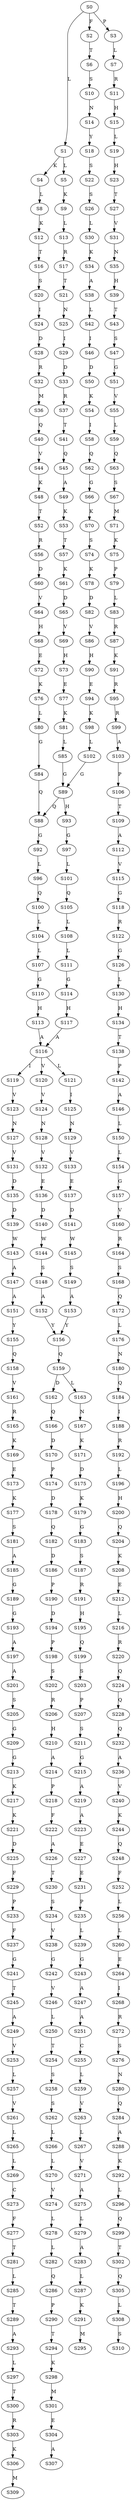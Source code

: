 strict digraph  {
	S0 -> S1 [ label = L ];
	S0 -> S2 [ label = F ];
	S0 -> S3 [ label = P ];
	S1 -> S4 [ label = K ];
	S1 -> S5 [ label = L ];
	S2 -> S6 [ label = T ];
	S3 -> S7 [ label = L ];
	S4 -> S8 [ label = L ];
	S5 -> S9 [ label = K ];
	S6 -> S10 [ label = S ];
	S7 -> S11 [ label = R ];
	S8 -> S12 [ label = K ];
	S9 -> S13 [ label = L ];
	S10 -> S14 [ label = N ];
	S11 -> S15 [ label = H ];
	S12 -> S16 [ label = T ];
	S13 -> S17 [ label = R ];
	S14 -> S18 [ label = Y ];
	S15 -> S19 [ label = L ];
	S16 -> S20 [ label = S ];
	S17 -> S21 [ label = T ];
	S18 -> S22 [ label = S ];
	S19 -> S23 [ label = H ];
	S20 -> S24 [ label = I ];
	S21 -> S25 [ label = N ];
	S22 -> S26 [ label = S ];
	S23 -> S27 [ label = T ];
	S24 -> S28 [ label = D ];
	S25 -> S29 [ label = I ];
	S26 -> S30 [ label = L ];
	S27 -> S31 [ label = V ];
	S28 -> S32 [ label = R ];
	S29 -> S33 [ label = D ];
	S30 -> S34 [ label = K ];
	S31 -> S35 [ label = N ];
	S32 -> S36 [ label = M ];
	S33 -> S37 [ label = R ];
	S34 -> S38 [ label = A ];
	S35 -> S39 [ label = H ];
	S36 -> S40 [ label = Q ];
	S37 -> S41 [ label = T ];
	S38 -> S42 [ label = L ];
	S39 -> S43 [ label = T ];
	S40 -> S44 [ label = V ];
	S41 -> S45 [ label = Q ];
	S42 -> S46 [ label = I ];
	S43 -> S47 [ label = S ];
	S44 -> S48 [ label = K ];
	S45 -> S49 [ label = A ];
	S46 -> S50 [ label = D ];
	S47 -> S51 [ label = G ];
	S48 -> S52 [ label = T ];
	S49 -> S53 [ label = K ];
	S50 -> S54 [ label = K ];
	S51 -> S55 [ label = V ];
	S52 -> S56 [ label = R ];
	S53 -> S57 [ label = T ];
	S54 -> S58 [ label = I ];
	S55 -> S59 [ label = L ];
	S56 -> S60 [ label = D ];
	S57 -> S61 [ label = K ];
	S58 -> S62 [ label = Q ];
	S59 -> S63 [ label = Q ];
	S60 -> S64 [ label = V ];
	S61 -> S65 [ label = D ];
	S62 -> S66 [ label = G ];
	S63 -> S67 [ label = S ];
	S64 -> S68 [ label = H ];
	S65 -> S69 [ label = V ];
	S66 -> S70 [ label = K ];
	S67 -> S71 [ label = M ];
	S68 -> S72 [ label = E ];
	S69 -> S73 [ label = H ];
	S70 -> S74 [ label = S ];
	S71 -> S75 [ label = K ];
	S72 -> S76 [ label = K ];
	S73 -> S77 [ label = E ];
	S74 -> S78 [ label = K ];
	S75 -> S79 [ label = P ];
	S76 -> S80 [ label = L ];
	S77 -> S81 [ label = K ];
	S78 -> S82 [ label = D ];
	S79 -> S83 [ label = L ];
	S80 -> S84 [ label = G ];
	S81 -> S85 [ label = L ];
	S82 -> S86 [ label = V ];
	S83 -> S87 [ label = R ];
	S84 -> S88 [ label = Q ];
	S85 -> S89 [ label = G ];
	S86 -> S90 [ label = H ];
	S87 -> S91 [ label = K ];
	S88 -> S92 [ label = G ];
	S89 -> S88 [ label = Q ];
	S89 -> S93 [ label = H ];
	S90 -> S94 [ label = E ];
	S91 -> S95 [ label = R ];
	S92 -> S96 [ label = L ];
	S93 -> S97 [ label = G ];
	S94 -> S98 [ label = K ];
	S95 -> S99 [ label = R ];
	S96 -> S100 [ label = Q ];
	S97 -> S101 [ label = L ];
	S98 -> S102 [ label = L ];
	S99 -> S103 [ label = A ];
	S100 -> S104 [ label = L ];
	S101 -> S105 [ label = Q ];
	S102 -> S89 [ label = G ];
	S103 -> S106 [ label = P ];
	S104 -> S107 [ label = L ];
	S105 -> S108 [ label = L ];
	S106 -> S109 [ label = T ];
	S107 -> S110 [ label = G ];
	S108 -> S111 [ label = L ];
	S109 -> S112 [ label = A ];
	S110 -> S113 [ label = H ];
	S111 -> S114 [ label = G ];
	S112 -> S115 [ label = V ];
	S113 -> S116 [ label = A ];
	S114 -> S117 [ label = H ];
	S115 -> S118 [ label = G ];
	S116 -> S119 [ label = I ];
	S116 -> S120 [ label = V ];
	S116 -> S121 [ label = L ];
	S117 -> S116 [ label = A ];
	S118 -> S122 [ label = R ];
	S119 -> S123 [ label = V ];
	S120 -> S124 [ label = V ];
	S121 -> S125 [ label = I ];
	S122 -> S126 [ label = G ];
	S123 -> S127 [ label = N ];
	S124 -> S128 [ label = N ];
	S125 -> S129 [ label = N ];
	S126 -> S130 [ label = L ];
	S127 -> S131 [ label = V ];
	S128 -> S132 [ label = V ];
	S129 -> S133 [ label = V ];
	S130 -> S134 [ label = H ];
	S131 -> S135 [ label = D ];
	S132 -> S136 [ label = E ];
	S133 -> S137 [ label = E ];
	S134 -> S138 [ label = T ];
	S135 -> S139 [ label = D ];
	S136 -> S140 [ label = D ];
	S137 -> S141 [ label = D ];
	S138 -> S142 [ label = P ];
	S139 -> S143 [ label = W ];
	S140 -> S144 [ label = W ];
	S141 -> S145 [ label = W ];
	S142 -> S146 [ label = A ];
	S143 -> S147 [ label = A ];
	S144 -> S148 [ label = S ];
	S145 -> S149 [ label = S ];
	S146 -> S150 [ label = L ];
	S147 -> S151 [ label = A ];
	S148 -> S152 [ label = A ];
	S149 -> S153 [ label = A ];
	S150 -> S154 [ label = L ];
	S151 -> S155 [ label = Y ];
	S152 -> S156 [ label = Y ];
	S153 -> S156 [ label = Y ];
	S154 -> S157 [ label = G ];
	S155 -> S158 [ label = Q ];
	S156 -> S159 [ label = Q ];
	S157 -> S160 [ label = V ];
	S158 -> S161 [ label = V ];
	S159 -> S162 [ label = D ];
	S159 -> S163 [ label = L ];
	S160 -> S164 [ label = R ];
	S161 -> S165 [ label = R ];
	S162 -> S166 [ label = Q ];
	S163 -> S167 [ label = N ];
	S164 -> S168 [ label = S ];
	S165 -> S169 [ label = K ];
	S166 -> S170 [ label = D ];
	S167 -> S171 [ label = K ];
	S168 -> S172 [ label = Q ];
	S169 -> S173 [ label = E ];
	S170 -> S174 [ label = P ];
	S171 -> S175 [ label = D ];
	S172 -> S176 [ label = L ];
	S173 -> S177 [ label = K ];
	S174 -> S178 [ label = D ];
	S175 -> S179 [ label = K ];
	S176 -> S180 [ label = N ];
	S177 -> S181 [ label = S ];
	S178 -> S182 [ label = Q ];
	S179 -> S183 [ label = G ];
	S180 -> S184 [ label = Q ];
	S181 -> S185 [ label = A ];
	S182 -> S186 [ label = D ];
	S183 -> S187 [ label = S ];
	S184 -> S188 [ label = I ];
	S185 -> S189 [ label = G ];
	S186 -> S190 [ label = P ];
	S187 -> S191 [ label = R ];
	S188 -> S192 [ label = R ];
	S189 -> S193 [ label = G ];
	S190 -> S194 [ label = D ];
	S191 -> S195 [ label = H ];
	S192 -> S196 [ label = L ];
	S193 -> S197 [ label = A ];
	S194 -> S198 [ label = P ];
	S195 -> S199 [ label = Q ];
	S196 -> S200 [ label = H ];
	S197 -> S201 [ label = A ];
	S198 -> S202 [ label = S ];
	S199 -> S203 [ label = S ];
	S200 -> S204 [ label = Q ];
	S201 -> S205 [ label = S ];
	S202 -> S206 [ label = R ];
	S203 -> S207 [ label = P ];
	S204 -> S208 [ label = K ];
	S205 -> S209 [ label = G ];
	S206 -> S210 [ label = H ];
	S207 -> S211 [ label = S ];
	S208 -> S212 [ label = E ];
	S209 -> S213 [ label = G ];
	S210 -> S214 [ label = A ];
	S211 -> S215 [ label = G ];
	S212 -> S216 [ label = L ];
	S213 -> S217 [ label = K ];
	S214 -> S218 [ label = P ];
	S215 -> S219 [ label = A ];
	S216 -> S220 [ label = R ];
	S217 -> S221 [ label = K ];
	S218 -> S222 [ label = F ];
	S219 -> S223 [ label = A ];
	S220 -> S224 [ label = Q ];
	S221 -> S225 [ label = D ];
	S222 -> S226 [ label = A ];
	S223 -> S227 [ label = E ];
	S224 -> S228 [ label = Q ];
	S225 -> S229 [ label = F ];
	S226 -> S230 [ label = T ];
	S227 -> S231 [ label = E ];
	S228 -> S232 [ label = Q ];
	S229 -> S233 [ label = P ];
	S230 -> S234 [ label = S ];
	S231 -> S235 [ label = P ];
	S232 -> S236 [ label = A ];
	S233 -> S237 [ label = F ];
	S234 -> S238 [ label = V ];
	S235 -> S239 [ label = L ];
	S236 -> S240 [ label = V ];
	S237 -> S241 [ label = G ];
	S238 -> S242 [ label = G ];
	S239 -> S243 [ label = G ];
	S240 -> S244 [ label = K ];
	S241 -> S245 [ label = T ];
	S242 -> S246 [ label = V ];
	S243 -> S247 [ label = A ];
	S244 -> S248 [ label = Q ];
	S245 -> S249 [ label = A ];
	S246 -> S250 [ label = L ];
	S247 -> S251 [ label = A ];
	S248 -> S252 [ label = F ];
	S249 -> S253 [ label = V ];
	S250 -> S254 [ label = T ];
	S251 -> S255 [ label = C ];
	S252 -> S256 [ label = L ];
	S253 -> S257 [ label = L ];
	S254 -> S258 [ label = S ];
	S255 -> S259 [ label = L ];
	S256 -> S260 [ label = L ];
	S257 -> S261 [ label = V ];
	S258 -> S262 [ label = S ];
	S259 -> S263 [ label = V ];
	S260 -> S264 [ label = E ];
	S261 -> S265 [ label = L ];
	S262 -> S266 [ label = L ];
	S263 -> S267 [ label = L ];
	S264 -> S268 [ label = I ];
	S265 -> S269 [ label = L ];
	S266 -> S270 [ label = L ];
	S267 -> S271 [ label = V ];
	S268 -> S272 [ label = R ];
	S269 -> S273 [ label = C ];
	S270 -> S274 [ label = V ];
	S271 -> S275 [ label = A ];
	S272 -> S276 [ label = S ];
	S273 -> S277 [ label = F ];
	S274 -> S278 [ label = L ];
	S275 -> S279 [ label = L ];
	S276 -> S280 [ label = N ];
	S277 -> S281 [ label = T ];
	S278 -> S282 [ label = L ];
	S279 -> S283 [ label = A ];
	S280 -> S284 [ label = Q ];
	S281 -> S285 [ label = L ];
	S282 -> S286 [ label = Q ];
	S283 -> S287 [ label = L ];
	S284 -> S288 [ label = A ];
	S285 -> S289 [ label = T ];
	S286 -> S290 [ label = P ];
	S287 -> S291 [ label = K ];
	S288 -> S292 [ label = K ];
	S289 -> S293 [ label = A ];
	S290 -> S294 [ label = T ];
	S291 -> S295 [ label = M ];
	S292 -> S296 [ label = L ];
	S293 -> S297 [ label = L ];
	S294 -> S298 [ label = K ];
	S296 -> S299 [ label = Q ];
	S297 -> S300 [ label = T ];
	S298 -> S301 [ label = M ];
	S299 -> S302 [ label = T ];
	S300 -> S303 [ label = R ];
	S301 -> S304 [ label = E ];
	S302 -> S305 [ label = Q ];
	S303 -> S306 [ label = K ];
	S304 -> S307 [ label = A ];
	S305 -> S308 [ label = L ];
	S306 -> S309 [ label = M ];
	S308 -> S310 [ label = S ];
}

